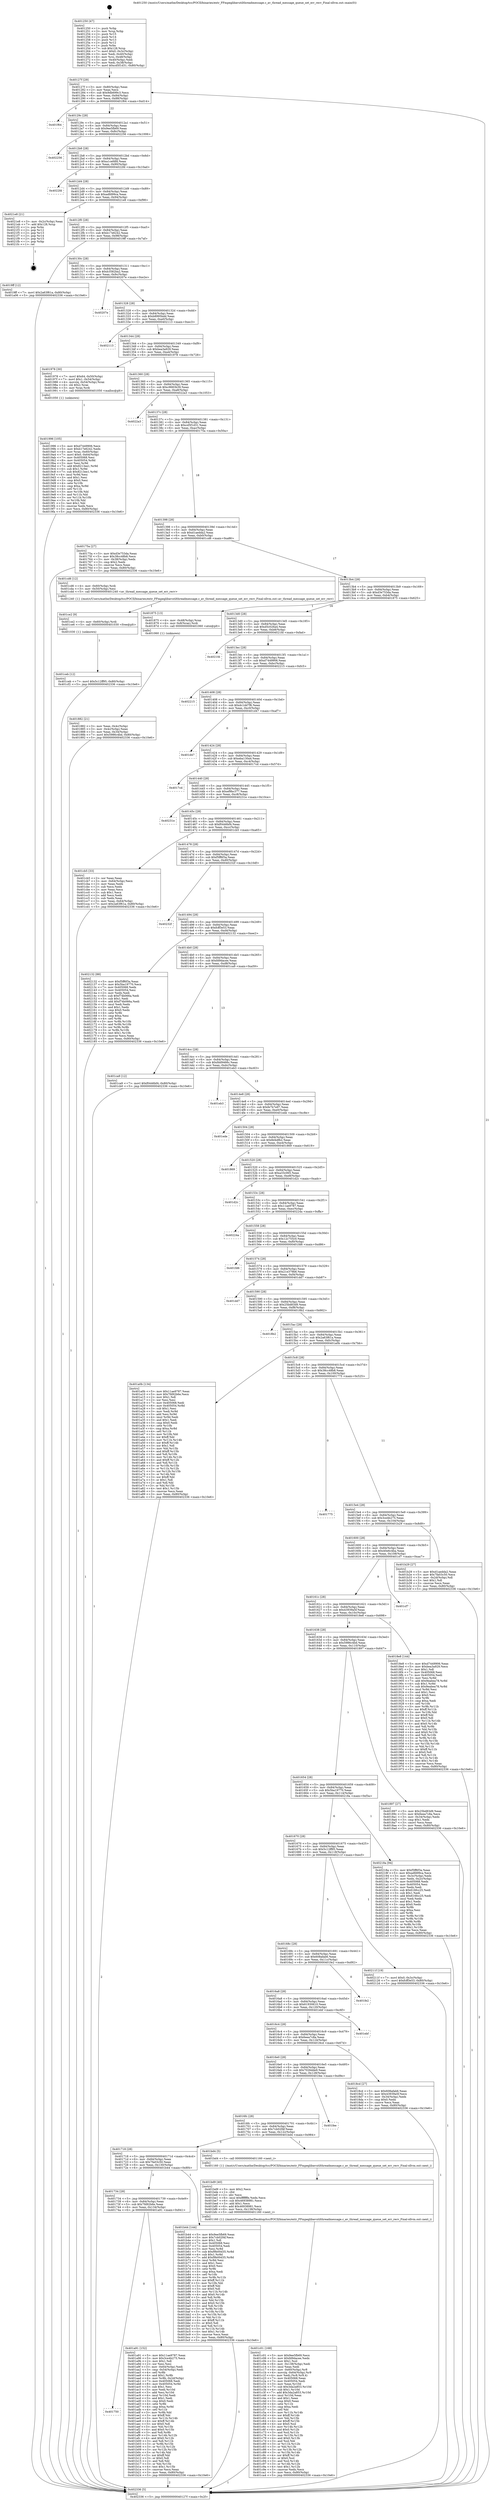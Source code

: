 digraph "0x401250" {
  label = "0x401250 (/mnt/c/Users/mathe/Desktop/tcc/POCII/binaries/extr_FFmpeglibavutilthreadmessage.c_av_thread_message_queue_set_err_recv_Final-ollvm.out::main(0))"
  labelloc = "t"
  node[shape=record]

  Entry [label="",width=0.3,height=0.3,shape=circle,fillcolor=black,style=filled]
  "0x40127f" [label="{
     0x40127f [29]\l
     | [instrs]\l
     &nbsp;&nbsp;0x40127f \<+3\>: mov -0x80(%rbp),%eax\l
     &nbsp;&nbsp;0x401282 \<+2\>: mov %eax,%ecx\l
     &nbsp;&nbsp;0x401284 \<+6\>: sub $0x9db699c3,%ecx\l
     &nbsp;&nbsp;0x40128a \<+6\>: mov %eax,-0x84(%rbp)\l
     &nbsp;&nbsp;0x401290 \<+6\>: mov %ecx,-0x88(%rbp)\l
     &nbsp;&nbsp;0x401296 \<+6\>: je 0000000000401f64 \<main+0xd14\>\l
  }"]
  "0x401f64" [label="{
     0x401f64\l
  }", style=dashed]
  "0x40129c" [label="{
     0x40129c [28]\l
     | [instrs]\l
     &nbsp;&nbsp;0x40129c \<+5\>: jmp 00000000004012a1 \<main+0x51\>\l
     &nbsp;&nbsp;0x4012a1 \<+6\>: mov -0x84(%rbp),%eax\l
     &nbsp;&nbsp;0x4012a7 \<+5\>: sub $0x9ee5fb69,%eax\l
     &nbsp;&nbsp;0x4012ac \<+6\>: mov %eax,-0x8c(%rbp)\l
     &nbsp;&nbsp;0x4012b2 \<+6\>: je 0000000000402256 \<main+0x1006\>\l
  }"]
  Exit [label="",width=0.3,height=0.3,shape=circle,fillcolor=black,style=filled,peripheries=2]
  "0x402256" [label="{
     0x402256\l
  }", style=dashed]
  "0x4012b8" [label="{
     0x4012b8 [28]\l
     | [instrs]\l
     &nbsp;&nbsp;0x4012b8 \<+5\>: jmp 00000000004012bd \<main+0x6d\>\l
     &nbsp;&nbsp;0x4012bd \<+6\>: mov -0x84(%rbp),%eax\l
     &nbsp;&nbsp;0x4012c3 \<+5\>: sub $0xa1cefdfd,%eax\l
     &nbsp;&nbsp;0x4012c8 \<+6\>: mov %eax,-0x90(%rbp)\l
     &nbsp;&nbsp;0x4012ce \<+6\>: je 00000000004022fd \<main+0x10ad\>\l
  }"]
  "0x401ceb" [label="{
     0x401ceb [12]\l
     | [instrs]\l
     &nbsp;&nbsp;0x401ceb \<+7\>: movl $0x5c12ff95,-0x80(%rbp)\l
     &nbsp;&nbsp;0x401cf2 \<+5\>: jmp 0000000000402336 \<main+0x10e6\>\l
  }"]
  "0x4022fd" [label="{
     0x4022fd\l
  }", style=dashed]
  "0x4012d4" [label="{
     0x4012d4 [28]\l
     | [instrs]\l
     &nbsp;&nbsp;0x4012d4 \<+5\>: jmp 00000000004012d9 \<main+0x89\>\l
     &nbsp;&nbsp;0x4012d9 \<+6\>: mov -0x84(%rbp),%eax\l
     &nbsp;&nbsp;0x4012df \<+5\>: sub $0xadfd99ca,%eax\l
     &nbsp;&nbsp;0x4012e4 \<+6\>: mov %eax,-0x94(%rbp)\l
     &nbsp;&nbsp;0x4012ea \<+6\>: je 00000000004021e8 \<main+0xf98\>\l
  }"]
  "0x401ce2" [label="{
     0x401ce2 [9]\l
     | [instrs]\l
     &nbsp;&nbsp;0x401ce2 \<+4\>: mov -0x60(%rbp),%rdi\l
     &nbsp;&nbsp;0x401ce6 \<+5\>: call 0000000000401030 \<free@plt\>\l
     | [calls]\l
     &nbsp;&nbsp;0x401030 \{1\} (unknown)\l
  }"]
  "0x4021e8" [label="{
     0x4021e8 [21]\l
     | [instrs]\l
     &nbsp;&nbsp;0x4021e8 \<+3\>: mov -0x2c(%rbp),%eax\l
     &nbsp;&nbsp;0x4021eb \<+7\>: add $0x128,%rsp\l
     &nbsp;&nbsp;0x4021f2 \<+1\>: pop %rbx\l
     &nbsp;&nbsp;0x4021f3 \<+2\>: pop %r12\l
     &nbsp;&nbsp;0x4021f5 \<+2\>: pop %r13\l
     &nbsp;&nbsp;0x4021f7 \<+2\>: pop %r14\l
     &nbsp;&nbsp;0x4021f9 \<+2\>: pop %r15\l
     &nbsp;&nbsp;0x4021fb \<+1\>: pop %rbp\l
     &nbsp;&nbsp;0x4021fc \<+1\>: ret\l
  }"]
  "0x4012f0" [label="{
     0x4012f0 [28]\l
     | [instrs]\l
     &nbsp;&nbsp;0x4012f0 \<+5\>: jmp 00000000004012f5 \<main+0xa5\>\l
     &nbsp;&nbsp;0x4012f5 \<+6\>: mov -0x84(%rbp),%eax\l
     &nbsp;&nbsp;0x4012fb \<+5\>: sub $0xb17e6242,%eax\l
     &nbsp;&nbsp;0x401300 \<+6\>: mov %eax,-0x98(%rbp)\l
     &nbsp;&nbsp;0x401306 \<+6\>: je 00000000004019ff \<main+0x7af\>\l
  }"]
  "0x401c01" [label="{
     0x401c01 [168]\l
     | [instrs]\l
     &nbsp;&nbsp;0x401c01 \<+5\>: mov $0x9ee5fb69,%ecx\l
     &nbsp;&nbsp;0x401c06 \<+5\>: mov $0xfd9dacee,%edx\l
     &nbsp;&nbsp;0x401c0b \<+3\>: mov $0x1,%sil\l
     &nbsp;&nbsp;0x401c0e \<+6\>: mov -0x138(%rbp),%edi\l
     &nbsp;&nbsp;0x401c14 \<+3\>: imul %eax,%edi\l
     &nbsp;&nbsp;0x401c17 \<+4\>: mov -0x60(%rbp),%r8\l
     &nbsp;&nbsp;0x401c1b \<+4\>: movslq -0x64(%rbp),%r9\l
     &nbsp;&nbsp;0x401c1f \<+4\>: mov %edi,(%r8,%r9,4)\l
     &nbsp;&nbsp;0x401c23 \<+7\>: mov 0x405068,%eax\l
     &nbsp;&nbsp;0x401c2a \<+7\>: mov 0x405054,%edi\l
     &nbsp;&nbsp;0x401c31 \<+3\>: mov %eax,%r10d\l
     &nbsp;&nbsp;0x401c34 \<+7\>: sub $0x3da2a853,%r10d\l
     &nbsp;&nbsp;0x401c3b \<+4\>: sub $0x1,%r10d\l
     &nbsp;&nbsp;0x401c3f \<+7\>: add $0x3da2a853,%r10d\l
     &nbsp;&nbsp;0x401c46 \<+4\>: imul %r10d,%eax\l
     &nbsp;&nbsp;0x401c4a \<+3\>: and $0x1,%eax\l
     &nbsp;&nbsp;0x401c4d \<+3\>: cmp $0x0,%eax\l
     &nbsp;&nbsp;0x401c50 \<+4\>: sete %r11b\l
     &nbsp;&nbsp;0x401c54 \<+3\>: cmp $0xa,%edi\l
     &nbsp;&nbsp;0x401c57 \<+3\>: setl %bl\l
     &nbsp;&nbsp;0x401c5a \<+3\>: mov %r11b,%r14b\l
     &nbsp;&nbsp;0x401c5d \<+4\>: xor $0xff,%r14b\l
     &nbsp;&nbsp;0x401c61 \<+3\>: mov %bl,%r15b\l
     &nbsp;&nbsp;0x401c64 \<+4\>: xor $0xff,%r15b\l
     &nbsp;&nbsp;0x401c68 \<+4\>: xor $0x0,%sil\l
     &nbsp;&nbsp;0x401c6c \<+3\>: mov %r14b,%r12b\l
     &nbsp;&nbsp;0x401c6f \<+4\>: and $0x0,%r12b\l
     &nbsp;&nbsp;0x401c73 \<+3\>: and %sil,%r11b\l
     &nbsp;&nbsp;0x401c76 \<+3\>: mov %r15b,%r13b\l
     &nbsp;&nbsp;0x401c79 \<+4\>: and $0x0,%r13b\l
     &nbsp;&nbsp;0x401c7d \<+3\>: and %sil,%bl\l
     &nbsp;&nbsp;0x401c80 \<+3\>: or %r11b,%r12b\l
     &nbsp;&nbsp;0x401c83 \<+3\>: or %bl,%r13b\l
     &nbsp;&nbsp;0x401c86 \<+3\>: xor %r13b,%r12b\l
     &nbsp;&nbsp;0x401c89 \<+3\>: or %r15b,%r14b\l
     &nbsp;&nbsp;0x401c8c \<+4\>: xor $0xff,%r14b\l
     &nbsp;&nbsp;0x401c90 \<+4\>: or $0x0,%sil\l
     &nbsp;&nbsp;0x401c94 \<+3\>: and %sil,%r14b\l
     &nbsp;&nbsp;0x401c97 \<+3\>: or %r14b,%r12b\l
     &nbsp;&nbsp;0x401c9a \<+4\>: test $0x1,%r12b\l
     &nbsp;&nbsp;0x401c9e \<+3\>: cmovne %edx,%ecx\l
     &nbsp;&nbsp;0x401ca1 \<+3\>: mov %ecx,-0x80(%rbp)\l
     &nbsp;&nbsp;0x401ca4 \<+5\>: jmp 0000000000402336 \<main+0x10e6\>\l
  }"]
  "0x4019ff" [label="{
     0x4019ff [12]\l
     | [instrs]\l
     &nbsp;&nbsp;0x4019ff \<+7\>: movl $0x2a63f61a,-0x80(%rbp)\l
     &nbsp;&nbsp;0x401a06 \<+5\>: jmp 0000000000402336 \<main+0x10e6\>\l
  }"]
  "0x40130c" [label="{
     0x40130c [28]\l
     | [instrs]\l
     &nbsp;&nbsp;0x40130c \<+5\>: jmp 0000000000401311 \<main+0xc1\>\l
     &nbsp;&nbsp;0x401311 \<+6\>: mov -0x84(%rbp),%eax\l
     &nbsp;&nbsp;0x401317 \<+5\>: sub $0xb3582ba2,%eax\l
     &nbsp;&nbsp;0x40131c \<+6\>: mov %eax,-0x9c(%rbp)\l
     &nbsp;&nbsp;0x401322 \<+6\>: je 000000000040207e \<main+0xe2e\>\l
  }"]
  "0x401bd9" [label="{
     0x401bd9 [40]\l
     | [instrs]\l
     &nbsp;&nbsp;0x401bd9 \<+5\>: mov $0x2,%ecx\l
     &nbsp;&nbsp;0x401bde \<+1\>: cltd\l
     &nbsp;&nbsp;0x401bdf \<+2\>: idiv %ecx\l
     &nbsp;&nbsp;0x401be1 \<+6\>: imul $0xfffffffe,%edx,%ecx\l
     &nbsp;&nbsp;0x401be7 \<+6\>: sub $0x46938981,%ecx\l
     &nbsp;&nbsp;0x401bed \<+3\>: add $0x1,%ecx\l
     &nbsp;&nbsp;0x401bf0 \<+6\>: add $0x46938981,%ecx\l
     &nbsp;&nbsp;0x401bf6 \<+6\>: mov %ecx,-0x138(%rbp)\l
     &nbsp;&nbsp;0x401bfc \<+5\>: call 0000000000401160 \<next_i\>\l
     | [calls]\l
     &nbsp;&nbsp;0x401160 \{1\} (/mnt/c/Users/mathe/Desktop/tcc/POCII/binaries/extr_FFmpeglibavutilthreadmessage.c_av_thread_message_queue_set_err_recv_Final-ollvm.out::next_i)\l
  }"]
  "0x40207e" [label="{
     0x40207e\l
  }", style=dashed]
  "0x401328" [label="{
     0x401328 [28]\l
     | [instrs]\l
     &nbsp;&nbsp;0x401328 \<+5\>: jmp 000000000040132d \<main+0xdd\>\l
     &nbsp;&nbsp;0x40132d \<+6\>: mov -0x84(%rbp),%eax\l
     &nbsp;&nbsp;0x401333 \<+5\>: sub $0xb8995bdd,%eax\l
     &nbsp;&nbsp;0x401338 \<+6\>: mov %eax,-0xa0(%rbp)\l
     &nbsp;&nbsp;0x40133e \<+6\>: je 0000000000402113 \<main+0xec3\>\l
  }"]
  "0x401750" [label="{
     0x401750\l
  }", style=dashed]
  "0x402113" [label="{
     0x402113\l
  }", style=dashed]
  "0x401344" [label="{
     0x401344 [28]\l
     | [instrs]\l
     &nbsp;&nbsp;0x401344 \<+5\>: jmp 0000000000401349 \<main+0xf9\>\l
     &nbsp;&nbsp;0x401349 \<+6\>: mov -0x84(%rbp),%eax\l
     &nbsp;&nbsp;0x40134f \<+5\>: sub $0xbea3a929,%eax\l
     &nbsp;&nbsp;0x401354 \<+6\>: mov %eax,-0xa4(%rbp)\l
     &nbsp;&nbsp;0x40135a \<+6\>: je 0000000000401978 \<main+0x728\>\l
  }"]
  "0x401a91" [label="{
     0x401a91 [152]\l
     | [instrs]\l
     &nbsp;&nbsp;0x401a91 \<+5\>: mov $0x11ae9787,%eax\l
     &nbsp;&nbsp;0x401a96 \<+5\>: mov $0x3ce4b275,%ecx\l
     &nbsp;&nbsp;0x401a9b \<+2\>: mov $0x1,%dl\l
     &nbsp;&nbsp;0x401a9d \<+2\>: xor %esi,%esi\l
     &nbsp;&nbsp;0x401a9f \<+3\>: mov -0x64(%rbp),%edi\l
     &nbsp;&nbsp;0x401aa2 \<+3\>: cmp -0x54(%rbp),%edi\l
     &nbsp;&nbsp;0x401aa5 \<+4\>: setl %r8b\l
     &nbsp;&nbsp;0x401aa9 \<+4\>: and $0x1,%r8b\l
     &nbsp;&nbsp;0x401aad \<+4\>: mov %r8b,-0x2d(%rbp)\l
     &nbsp;&nbsp;0x401ab1 \<+7\>: mov 0x405068,%edi\l
     &nbsp;&nbsp;0x401ab8 \<+8\>: mov 0x405054,%r9d\l
     &nbsp;&nbsp;0x401ac0 \<+3\>: sub $0x1,%esi\l
     &nbsp;&nbsp;0x401ac3 \<+3\>: mov %edi,%r10d\l
     &nbsp;&nbsp;0x401ac6 \<+3\>: add %esi,%r10d\l
     &nbsp;&nbsp;0x401ac9 \<+4\>: imul %r10d,%edi\l
     &nbsp;&nbsp;0x401acd \<+3\>: and $0x1,%edi\l
     &nbsp;&nbsp;0x401ad0 \<+3\>: cmp $0x0,%edi\l
     &nbsp;&nbsp;0x401ad3 \<+4\>: sete %r8b\l
     &nbsp;&nbsp;0x401ad7 \<+4\>: cmp $0xa,%r9d\l
     &nbsp;&nbsp;0x401adb \<+4\>: setl %r11b\l
     &nbsp;&nbsp;0x401adf \<+3\>: mov %r8b,%bl\l
     &nbsp;&nbsp;0x401ae2 \<+3\>: xor $0xff,%bl\l
     &nbsp;&nbsp;0x401ae5 \<+3\>: mov %r11b,%r14b\l
     &nbsp;&nbsp;0x401ae8 \<+4\>: xor $0xff,%r14b\l
     &nbsp;&nbsp;0x401aec \<+3\>: xor $0x0,%dl\l
     &nbsp;&nbsp;0x401aef \<+3\>: mov %bl,%r15b\l
     &nbsp;&nbsp;0x401af2 \<+4\>: and $0x0,%r15b\l
     &nbsp;&nbsp;0x401af6 \<+3\>: and %dl,%r8b\l
     &nbsp;&nbsp;0x401af9 \<+3\>: mov %r14b,%r12b\l
     &nbsp;&nbsp;0x401afc \<+4\>: and $0x0,%r12b\l
     &nbsp;&nbsp;0x401b00 \<+3\>: and %dl,%r11b\l
     &nbsp;&nbsp;0x401b03 \<+3\>: or %r8b,%r15b\l
     &nbsp;&nbsp;0x401b06 \<+3\>: or %r11b,%r12b\l
     &nbsp;&nbsp;0x401b09 \<+3\>: xor %r12b,%r15b\l
     &nbsp;&nbsp;0x401b0c \<+3\>: or %r14b,%bl\l
     &nbsp;&nbsp;0x401b0f \<+3\>: xor $0xff,%bl\l
     &nbsp;&nbsp;0x401b12 \<+3\>: or $0x0,%dl\l
     &nbsp;&nbsp;0x401b15 \<+2\>: and %dl,%bl\l
     &nbsp;&nbsp;0x401b17 \<+3\>: or %bl,%r15b\l
     &nbsp;&nbsp;0x401b1a \<+4\>: test $0x1,%r15b\l
     &nbsp;&nbsp;0x401b1e \<+3\>: cmovne %ecx,%eax\l
     &nbsp;&nbsp;0x401b21 \<+3\>: mov %eax,-0x80(%rbp)\l
     &nbsp;&nbsp;0x401b24 \<+5\>: jmp 0000000000402336 \<main+0x10e6\>\l
  }"]
  "0x401978" [label="{
     0x401978 [30]\l
     | [instrs]\l
     &nbsp;&nbsp;0x401978 \<+7\>: movl $0x64,-0x50(%rbp)\l
     &nbsp;&nbsp;0x40197f \<+7\>: movl $0x1,-0x54(%rbp)\l
     &nbsp;&nbsp;0x401986 \<+4\>: movslq -0x54(%rbp),%rax\l
     &nbsp;&nbsp;0x40198a \<+4\>: shl $0x2,%rax\l
     &nbsp;&nbsp;0x40198e \<+3\>: mov %rax,%rdi\l
     &nbsp;&nbsp;0x401991 \<+5\>: call 0000000000401050 \<malloc@plt\>\l
     | [calls]\l
     &nbsp;&nbsp;0x401050 \{1\} (unknown)\l
  }"]
  "0x401360" [label="{
     0x401360 [28]\l
     | [instrs]\l
     &nbsp;&nbsp;0x401360 \<+5\>: jmp 0000000000401365 \<main+0x115\>\l
     &nbsp;&nbsp;0x401365 \<+6\>: mov -0x84(%rbp),%eax\l
     &nbsp;&nbsp;0x40136b \<+5\>: sub $0xc9683b39,%eax\l
     &nbsp;&nbsp;0x401370 \<+6\>: mov %eax,-0xa8(%rbp)\l
     &nbsp;&nbsp;0x401376 \<+6\>: je 00000000004022a3 \<main+0x1053\>\l
  }"]
  "0x401734" [label="{
     0x401734 [28]\l
     | [instrs]\l
     &nbsp;&nbsp;0x401734 \<+5\>: jmp 0000000000401739 \<main+0x4e9\>\l
     &nbsp;&nbsp;0x401739 \<+6\>: mov -0x84(%rbp),%eax\l
     &nbsp;&nbsp;0x40173f \<+5\>: sub $0x7fd92b6e,%eax\l
     &nbsp;&nbsp;0x401744 \<+6\>: mov %eax,-0x134(%rbp)\l
     &nbsp;&nbsp;0x40174a \<+6\>: je 0000000000401a91 \<main+0x841\>\l
  }"]
  "0x4022a3" [label="{
     0x4022a3\l
  }", style=dashed]
  "0x40137c" [label="{
     0x40137c [28]\l
     | [instrs]\l
     &nbsp;&nbsp;0x40137c \<+5\>: jmp 0000000000401381 \<main+0x131\>\l
     &nbsp;&nbsp;0x401381 \<+6\>: mov -0x84(%rbp),%eax\l
     &nbsp;&nbsp;0x401387 \<+5\>: sub $0xcd5f1d31,%eax\l
     &nbsp;&nbsp;0x40138c \<+6\>: mov %eax,-0xac(%rbp)\l
     &nbsp;&nbsp;0x401392 \<+6\>: je 000000000040175a \<main+0x50a\>\l
  }"]
  "0x401b44" [label="{
     0x401b44 [144]\l
     | [instrs]\l
     &nbsp;&nbsp;0x401b44 \<+5\>: mov $0x9ee5fb69,%eax\l
     &nbsp;&nbsp;0x401b49 \<+5\>: mov $0x7cb02f4f,%ecx\l
     &nbsp;&nbsp;0x401b4e \<+2\>: mov $0x1,%dl\l
     &nbsp;&nbsp;0x401b50 \<+7\>: mov 0x405068,%esi\l
     &nbsp;&nbsp;0x401b57 \<+7\>: mov 0x405054,%edi\l
     &nbsp;&nbsp;0x401b5e \<+3\>: mov %esi,%r8d\l
     &nbsp;&nbsp;0x401b61 \<+7\>: sub $0xf9b00d35,%r8d\l
     &nbsp;&nbsp;0x401b68 \<+4\>: sub $0x1,%r8d\l
     &nbsp;&nbsp;0x401b6c \<+7\>: add $0xf9b00d35,%r8d\l
     &nbsp;&nbsp;0x401b73 \<+4\>: imul %r8d,%esi\l
     &nbsp;&nbsp;0x401b77 \<+3\>: and $0x1,%esi\l
     &nbsp;&nbsp;0x401b7a \<+3\>: cmp $0x0,%esi\l
     &nbsp;&nbsp;0x401b7d \<+4\>: sete %r9b\l
     &nbsp;&nbsp;0x401b81 \<+3\>: cmp $0xa,%edi\l
     &nbsp;&nbsp;0x401b84 \<+4\>: setl %r10b\l
     &nbsp;&nbsp;0x401b88 \<+3\>: mov %r9b,%r11b\l
     &nbsp;&nbsp;0x401b8b \<+4\>: xor $0xff,%r11b\l
     &nbsp;&nbsp;0x401b8f \<+3\>: mov %r10b,%bl\l
     &nbsp;&nbsp;0x401b92 \<+3\>: xor $0xff,%bl\l
     &nbsp;&nbsp;0x401b95 \<+3\>: xor $0x0,%dl\l
     &nbsp;&nbsp;0x401b98 \<+3\>: mov %r11b,%r14b\l
     &nbsp;&nbsp;0x401b9b \<+4\>: and $0x0,%r14b\l
     &nbsp;&nbsp;0x401b9f \<+3\>: and %dl,%r9b\l
     &nbsp;&nbsp;0x401ba2 \<+3\>: mov %bl,%r15b\l
     &nbsp;&nbsp;0x401ba5 \<+4\>: and $0x0,%r15b\l
     &nbsp;&nbsp;0x401ba9 \<+3\>: and %dl,%r10b\l
     &nbsp;&nbsp;0x401bac \<+3\>: or %r9b,%r14b\l
     &nbsp;&nbsp;0x401baf \<+3\>: or %r10b,%r15b\l
     &nbsp;&nbsp;0x401bb2 \<+3\>: xor %r15b,%r14b\l
     &nbsp;&nbsp;0x401bb5 \<+3\>: or %bl,%r11b\l
     &nbsp;&nbsp;0x401bb8 \<+4\>: xor $0xff,%r11b\l
     &nbsp;&nbsp;0x401bbc \<+3\>: or $0x0,%dl\l
     &nbsp;&nbsp;0x401bbf \<+3\>: and %dl,%r11b\l
     &nbsp;&nbsp;0x401bc2 \<+3\>: or %r11b,%r14b\l
     &nbsp;&nbsp;0x401bc5 \<+4\>: test $0x1,%r14b\l
     &nbsp;&nbsp;0x401bc9 \<+3\>: cmovne %ecx,%eax\l
     &nbsp;&nbsp;0x401bcc \<+3\>: mov %eax,-0x80(%rbp)\l
     &nbsp;&nbsp;0x401bcf \<+5\>: jmp 0000000000402336 \<main+0x10e6\>\l
  }"]
  "0x40175a" [label="{
     0x40175a [27]\l
     | [instrs]\l
     &nbsp;&nbsp;0x40175a \<+5\>: mov $0xd3e753da,%eax\l
     &nbsp;&nbsp;0x40175f \<+5\>: mov $0x38cc48b8,%ecx\l
     &nbsp;&nbsp;0x401764 \<+3\>: mov -0x38(%rbp),%edx\l
     &nbsp;&nbsp;0x401767 \<+3\>: cmp $0x2,%edx\l
     &nbsp;&nbsp;0x40176a \<+3\>: cmovne %ecx,%eax\l
     &nbsp;&nbsp;0x40176d \<+3\>: mov %eax,-0x80(%rbp)\l
     &nbsp;&nbsp;0x401770 \<+5\>: jmp 0000000000402336 \<main+0x10e6\>\l
  }"]
  "0x401398" [label="{
     0x401398 [28]\l
     | [instrs]\l
     &nbsp;&nbsp;0x401398 \<+5\>: jmp 000000000040139d \<main+0x14d\>\l
     &nbsp;&nbsp;0x40139d \<+6\>: mov -0x84(%rbp),%eax\l
     &nbsp;&nbsp;0x4013a3 \<+5\>: sub $0xd1aedda2,%eax\l
     &nbsp;&nbsp;0x4013a8 \<+6\>: mov %eax,-0xb0(%rbp)\l
     &nbsp;&nbsp;0x4013ae \<+6\>: je 0000000000401cd6 \<main+0xa86\>\l
  }"]
  "0x402336" [label="{
     0x402336 [5]\l
     | [instrs]\l
     &nbsp;&nbsp;0x402336 \<+5\>: jmp 000000000040127f \<main+0x2f\>\l
  }"]
  "0x401250" [label="{
     0x401250 [47]\l
     | [instrs]\l
     &nbsp;&nbsp;0x401250 \<+1\>: push %rbp\l
     &nbsp;&nbsp;0x401251 \<+3\>: mov %rsp,%rbp\l
     &nbsp;&nbsp;0x401254 \<+2\>: push %r15\l
     &nbsp;&nbsp;0x401256 \<+2\>: push %r14\l
     &nbsp;&nbsp;0x401258 \<+2\>: push %r13\l
     &nbsp;&nbsp;0x40125a \<+2\>: push %r12\l
     &nbsp;&nbsp;0x40125c \<+1\>: push %rbx\l
     &nbsp;&nbsp;0x40125d \<+7\>: sub $0x128,%rsp\l
     &nbsp;&nbsp;0x401264 \<+7\>: movl $0x0,-0x3c(%rbp)\l
     &nbsp;&nbsp;0x40126b \<+3\>: mov %edi,-0x40(%rbp)\l
     &nbsp;&nbsp;0x40126e \<+4\>: mov %rsi,-0x48(%rbp)\l
     &nbsp;&nbsp;0x401272 \<+3\>: mov -0x40(%rbp),%edi\l
     &nbsp;&nbsp;0x401275 \<+3\>: mov %edi,-0x38(%rbp)\l
     &nbsp;&nbsp;0x401278 \<+7\>: movl $0xcd5f1d31,-0x80(%rbp)\l
  }"]
  "0x401718" [label="{
     0x401718 [28]\l
     | [instrs]\l
     &nbsp;&nbsp;0x401718 \<+5\>: jmp 000000000040171d \<main+0x4cd\>\l
     &nbsp;&nbsp;0x40171d \<+6\>: mov -0x84(%rbp),%eax\l
     &nbsp;&nbsp;0x401723 \<+5\>: sub $0x7fa03c50,%eax\l
     &nbsp;&nbsp;0x401728 \<+6\>: mov %eax,-0x130(%rbp)\l
     &nbsp;&nbsp;0x40172e \<+6\>: je 0000000000401b44 \<main+0x8f4\>\l
  }"]
  "0x401cd6" [label="{
     0x401cd6 [12]\l
     | [instrs]\l
     &nbsp;&nbsp;0x401cd6 \<+4\>: mov -0x60(%rbp),%rdi\l
     &nbsp;&nbsp;0x401cda \<+3\>: mov -0x50(%rbp),%esi\l
     &nbsp;&nbsp;0x401cdd \<+5\>: call 0000000000401240 \<av_thread_message_queue_set_err_recv\>\l
     | [calls]\l
     &nbsp;&nbsp;0x401240 \{1\} (/mnt/c/Users/mathe/Desktop/tcc/POCII/binaries/extr_FFmpeglibavutilthreadmessage.c_av_thread_message_queue_set_err_recv_Final-ollvm.out::av_thread_message_queue_set_err_recv)\l
  }"]
  "0x4013b4" [label="{
     0x4013b4 [28]\l
     | [instrs]\l
     &nbsp;&nbsp;0x4013b4 \<+5\>: jmp 00000000004013b9 \<main+0x169\>\l
     &nbsp;&nbsp;0x4013b9 \<+6\>: mov -0x84(%rbp),%eax\l
     &nbsp;&nbsp;0x4013bf \<+5\>: sub $0xd3e753da,%eax\l
     &nbsp;&nbsp;0x4013c4 \<+6\>: mov %eax,-0xb4(%rbp)\l
     &nbsp;&nbsp;0x4013ca \<+6\>: je 0000000000401875 \<main+0x625\>\l
  }"]
  "0x401bd4" [label="{
     0x401bd4 [5]\l
     | [instrs]\l
     &nbsp;&nbsp;0x401bd4 \<+5\>: call 0000000000401160 \<next_i\>\l
     | [calls]\l
     &nbsp;&nbsp;0x401160 \{1\} (/mnt/c/Users/mathe/Desktop/tcc/POCII/binaries/extr_FFmpeglibavutilthreadmessage.c_av_thread_message_queue_set_err_recv_Final-ollvm.out::next_i)\l
  }"]
  "0x401875" [label="{
     0x401875 [13]\l
     | [instrs]\l
     &nbsp;&nbsp;0x401875 \<+4\>: mov -0x48(%rbp),%rax\l
     &nbsp;&nbsp;0x401879 \<+4\>: mov 0x8(%rax),%rdi\l
     &nbsp;&nbsp;0x40187d \<+5\>: call 0000000000401060 \<atoi@plt\>\l
     | [calls]\l
     &nbsp;&nbsp;0x401060 \{1\} (unknown)\l
  }"]
  "0x4013d0" [label="{
     0x4013d0 [28]\l
     | [instrs]\l
     &nbsp;&nbsp;0x4013d0 \<+5\>: jmp 00000000004013d5 \<main+0x185\>\l
     &nbsp;&nbsp;0x4013d5 \<+6\>: mov -0x84(%rbp),%eax\l
     &nbsp;&nbsp;0x4013db \<+5\>: sub $0xd5c026a4,%eax\l
     &nbsp;&nbsp;0x4013e0 \<+6\>: mov %eax,-0xb8(%rbp)\l
     &nbsp;&nbsp;0x4013e6 \<+6\>: je 00000000004021fd \<main+0xfad\>\l
  }"]
  "0x401882" [label="{
     0x401882 [21]\l
     | [instrs]\l
     &nbsp;&nbsp;0x401882 \<+3\>: mov %eax,-0x4c(%rbp)\l
     &nbsp;&nbsp;0x401885 \<+3\>: mov -0x4c(%rbp),%eax\l
     &nbsp;&nbsp;0x401888 \<+3\>: mov %eax,-0x34(%rbp)\l
     &nbsp;&nbsp;0x40188b \<+7\>: movl $0x5986c4bd,-0x80(%rbp)\l
     &nbsp;&nbsp;0x401892 \<+5\>: jmp 0000000000402336 \<main+0x10e6\>\l
  }"]
  "0x4016fc" [label="{
     0x4016fc [28]\l
     | [instrs]\l
     &nbsp;&nbsp;0x4016fc \<+5\>: jmp 0000000000401701 \<main+0x4b1\>\l
     &nbsp;&nbsp;0x401701 \<+6\>: mov -0x84(%rbp),%eax\l
     &nbsp;&nbsp;0x401707 \<+5\>: sub $0x7cb02f4f,%eax\l
     &nbsp;&nbsp;0x40170c \<+6\>: mov %eax,-0x12c(%rbp)\l
     &nbsp;&nbsp;0x401712 \<+6\>: je 0000000000401bd4 \<main+0x984\>\l
  }"]
  "0x4021fd" [label="{
     0x4021fd\l
  }", style=dashed]
  "0x4013ec" [label="{
     0x4013ec [28]\l
     | [instrs]\l
     &nbsp;&nbsp;0x4013ec \<+5\>: jmp 00000000004013f1 \<main+0x1a1\>\l
     &nbsp;&nbsp;0x4013f1 \<+6\>: mov -0x84(%rbp),%eax\l
     &nbsp;&nbsp;0x4013f7 \<+5\>: sub $0xd7449906,%eax\l
     &nbsp;&nbsp;0x4013fc \<+6\>: mov %eax,-0xbc(%rbp)\l
     &nbsp;&nbsp;0x401402 \<+6\>: je 0000000000402215 \<main+0xfc5\>\l
  }"]
  "0x401fee" [label="{
     0x401fee\l
  }", style=dashed]
  "0x402215" [label="{
     0x402215\l
  }", style=dashed]
  "0x401408" [label="{
     0x401408 [28]\l
     | [instrs]\l
     &nbsp;&nbsp;0x401408 \<+5\>: jmp 000000000040140d \<main+0x1bd\>\l
     &nbsp;&nbsp;0x40140d \<+6\>: mov -0x84(%rbp),%eax\l
     &nbsp;&nbsp;0x401413 \<+5\>: sub $0xdc1dd7f6,%eax\l
     &nbsp;&nbsp;0x401418 \<+6\>: mov %eax,-0xc0(%rbp)\l
     &nbsp;&nbsp;0x40141e \<+6\>: je 0000000000401d47 \<main+0xaf7\>\l
  }"]
  "0x401996" [label="{
     0x401996 [105]\l
     | [instrs]\l
     &nbsp;&nbsp;0x401996 \<+5\>: mov $0xd7449906,%ecx\l
     &nbsp;&nbsp;0x40199b \<+5\>: mov $0xb17e6242,%edx\l
     &nbsp;&nbsp;0x4019a0 \<+4\>: mov %rax,-0x60(%rbp)\l
     &nbsp;&nbsp;0x4019a4 \<+7\>: movl $0x0,-0x64(%rbp)\l
     &nbsp;&nbsp;0x4019ab \<+7\>: mov 0x405068,%esi\l
     &nbsp;&nbsp;0x4019b2 \<+8\>: mov 0x405054,%r8d\l
     &nbsp;&nbsp;0x4019ba \<+3\>: mov %esi,%r9d\l
     &nbsp;&nbsp;0x4019bd \<+7\>: add $0x8213ee1,%r9d\l
     &nbsp;&nbsp;0x4019c4 \<+4\>: sub $0x1,%r9d\l
     &nbsp;&nbsp;0x4019c8 \<+7\>: sub $0x8213ee1,%r9d\l
     &nbsp;&nbsp;0x4019cf \<+4\>: imul %r9d,%esi\l
     &nbsp;&nbsp;0x4019d3 \<+3\>: and $0x1,%esi\l
     &nbsp;&nbsp;0x4019d6 \<+3\>: cmp $0x0,%esi\l
     &nbsp;&nbsp;0x4019d9 \<+4\>: sete %r10b\l
     &nbsp;&nbsp;0x4019dd \<+4\>: cmp $0xa,%r8d\l
     &nbsp;&nbsp;0x4019e1 \<+4\>: setl %r11b\l
     &nbsp;&nbsp;0x4019e5 \<+3\>: mov %r10b,%bl\l
     &nbsp;&nbsp;0x4019e8 \<+3\>: and %r11b,%bl\l
     &nbsp;&nbsp;0x4019eb \<+3\>: xor %r11b,%r10b\l
     &nbsp;&nbsp;0x4019ee \<+3\>: or %r10b,%bl\l
     &nbsp;&nbsp;0x4019f1 \<+3\>: test $0x1,%bl\l
     &nbsp;&nbsp;0x4019f4 \<+3\>: cmovne %edx,%ecx\l
     &nbsp;&nbsp;0x4019f7 \<+3\>: mov %ecx,-0x80(%rbp)\l
     &nbsp;&nbsp;0x4019fa \<+5\>: jmp 0000000000402336 \<main+0x10e6\>\l
  }"]
  "0x401d47" [label="{
     0x401d47\l
  }", style=dashed]
  "0x401424" [label="{
     0x401424 [28]\l
     | [instrs]\l
     &nbsp;&nbsp;0x401424 \<+5\>: jmp 0000000000401429 \<main+0x1d9\>\l
     &nbsp;&nbsp;0x401429 \<+6\>: mov -0x84(%rbp),%eax\l
     &nbsp;&nbsp;0x40142f \<+5\>: sub $0xeba130a4,%eax\l
     &nbsp;&nbsp;0x401434 \<+6\>: mov %eax,-0xc4(%rbp)\l
     &nbsp;&nbsp;0x40143a \<+6\>: je 00000000004017cd \<main+0x57d\>\l
  }"]
  "0x4016e0" [label="{
     0x4016e0 [28]\l
     | [instrs]\l
     &nbsp;&nbsp;0x4016e0 \<+5\>: jmp 00000000004016e5 \<main+0x495\>\l
     &nbsp;&nbsp;0x4016e5 \<+6\>: mov -0x84(%rbp),%eax\l
     &nbsp;&nbsp;0x4016eb \<+5\>: sub $0x7026dde9,%eax\l
     &nbsp;&nbsp;0x4016f0 \<+6\>: mov %eax,-0x128(%rbp)\l
     &nbsp;&nbsp;0x4016f6 \<+6\>: je 0000000000401fee \<main+0xd9e\>\l
  }"]
  "0x4017cd" [label="{
     0x4017cd\l
  }", style=dashed]
  "0x401440" [label="{
     0x401440 [28]\l
     | [instrs]\l
     &nbsp;&nbsp;0x401440 \<+5\>: jmp 0000000000401445 \<main+0x1f5\>\l
     &nbsp;&nbsp;0x401445 \<+6\>: mov -0x84(%rbp),%eax\l
     &nbsp;&nbsp;0x40144b \<+5\>: sub $0xef9bc377,%eax\l
     &nbsp;&nbsp;0x401450 \<+6\>: mov %eax,-0xc8(%rbp)\l
     &nbsp;&nbsp;0x401456 \<+6\>: je 000000000040231e \<main+0x10ce\>\l
  }"]
  "0x4018cd" [label="{
     0x4018cd [27]\l
     | [instrs]\l
     &nbsp;&nbsp;0x4018cd \<+5\>: mov $0x608afab6,%eax\l
     &nbsp;&nbsp;0x4018d2 \<+5\>: mov $0x43939a5f,%ecx\l
     &nbsp;&nbsp;0x4018d7 \<+3\>: mov -0x34(%rbp),%edx\l
     &nbsp;&nbsp;0x4018da \<+3\>: cmp $0x0,%edx\l
     &nbsp;&nbsp;0x4018dd \<+3\>: cmove %ecx,%eax\l
     &nbsp;&nbsp;0x4018e0 \<+3\>: mov %eax,-0x80(%rbp)\l
     &nbsp;&nbsp;0x4018e3 \<+5\>: jmp 0000000000402336 \<main+0x10e6\>\l
  }"]
  "0x40231e" [label="{
     0x40231e\l
  }", style=dashed]
  "0x40145c" [label="{
     0x40145c [28]\l
     | [instrs]\l
     &nbsp;&nbsp;0x40145c \<+5\>: jmp 0000000000401461 \<main+0x211\>\l
     &nbsp;&nbsp;0x401461 \<+6\>: mov -0x84(%rbp),%eax\l
     &nbsp;&nbsp;0x401467 \<+5\>: sub $0xf0446bf4,%eax\l
     &nbsp;&nbsp;0x40146c \<+6\>: mov %eax,-0xcc(%rbp)\l
     &nbsp;&nbsp;0x401472 \<+6\>: je 0000000000401cb5 \<main+0xa65\>\l
  }"]
  "0x4016c4" [label="{
     0x4016c4 [28]\l
     | [instrs]\l
     &nbsp;&nbsp;0x4016c4 \<+5\>: jmp 00000000004016c9 \<main+0x479\>\l
     &nbsp;&nbsp;0x4016c9 \<+6\>: mov -0x84(%rbp),%eax\l
     &nbsp;&nbsp;0x4016cf \<+5\>: sub $0x6eea7c8a,%eax\l
     &nbsp;&nbsp;0x4016d4 \<+6\>: mov %eax,-0x124(%rbp)\l
     &nbsp;&nbsp;0x4016da \<+6\>: je 00000000004018cd \<main+0x67d\>\l
  }"]
  "0x401cb5" [label="{
     0x401cb5 [33]\l
     | [instrs]\l
     &nbsp;&nbsp;0x401cb5 \<+2\>: xor %eax,%eax\l
     &nbsp;&nbsp;0x401cb7 \<+3\>: mov -0x64(%rbp),%ecx\l
     &nbsp;&nbsp;0x401cba \<+2\>: mov %eax,%edx\l
     &nbsp;&nbsp;0x401cbc \<+2\>: sub %ecx,%edx\l
     &nbsp;&nbsp;0x401cbe \<+2\>: mov %eax,%ecx\l
     &nbsp;&nbsp;0x401cc0 \<+3\>: sub $0x1,%ecx\l
     &nbsp;&nbsp;0x401cc3 \<+2\>: add %ecx,%edx\l
     &nbsp;&nbsp;0x401cc5 \<+2\>: sub %edx,%eax\l
     &nbsp;&nbsp;0x401cc7 \<+3\>: mov %eax,-0x64(%rbp)\l
     &nbsp;&nbsp;0x401cca \<+7\>: movl $0x2a63f61a,-0x80(%rbp)\l
     &nbsp;&nbsp;0x401cd1 \<+5\>: jmp 0000000000402336 \<main+0x10e6\>\l
  }"]
  "0x401478" [label="{
     0x401478 [28]\l
     | [instrs]\l
     &nbsp;&nbsp;0x401478 \<+5\>: jmp 000000000040147d \<main+0x22d\>\l
     &nbsp;&nbsp;0x40147d \<+6\>: mov -0x84(%rbp),%eax\l
     &nbsp;&nbsp;0x401483 \<+5\>: sub $0xf5ff6f3a,%eax\l
     &nbsp;&nbsp;0x401488 \<+6\>: mov %eax,-0xd0(%rbp)\l
     &nbsp;&nbsp;0x40148e \<+6\>: je 000000000040232f \<main+0x10df\>\l
  }"]
  "0x401ebf" [label="{
     0x401ebf\l
  }", style=dashed]
  "0x40232f" [label="{
     0x40232f\l
  }", style=dashed]
  "0x401494" [label="{
     0x401494 [28]\l
     | [instrs]\l
     &nbsp;&nbsp;0x401494 \<+5\>: jmp 0000000000401499 \<main+0x249\>\l
     &nbsp;&nbsp;0x401499 \<+6\>: mov -0x84(%rbp),%eax\l
     &nbsp;&nbsp;0x40149f \<+5\>: sub $0xfcff3e53,%eax\l
     &nbsp;&nbsp;0x4014a4 \<+6\>: mov %eax,-0xd4(%rbp)\l
     &nbsp;&nbsp;0x4014aa \<+6\>: je 0000000000402132 \<main+0xee2\>\l
  }"]
  "0x4016a8" [label="{
     0x4016a8 [28]\l
     | [instrs]\l
     &nbsp;&nbsp;0x4016a8 \<+5\>: jmp 00000000004016ad \<main+0x45d\>\l
     &nbsp;&nbsp;0x4016ad \<+6\>: mov -0x84(%rbp),%eax\l
     &nbsp;&nbsp;0x4016b3 \<+5\>: sub $0x61930610,%eax\l
     &nbsp;&nbsp;0x4016b8 \<+6\>: mov %eax,-0x120(%rbp)\l
     &nbsp;&nbsp;0x4016be \<+6\>: je 0000000000401ebf \<main+0xc6f\>\l
  }"]
  "0x402132" [label="{
     0x402132 [88]\l
     | [instrs]\l
     &nbsp;&nbsp;0x402132 \<+5\>: mov $0xf5ff6f3a,%eax\l
     &nbsp;&nbsp;0x402137 \<+5\>: mov $0x5ba19770,%ecx\l
     &nbsp;&nbsp;0x40213c \<+7\>: mov 0x405068,%edx\l
     &nbsp;&nbsp;0x402143 \<+7\>: mov 0x405054,%esi\l
     &nbsp;&nbsp;0x40214a \<+2\>: mov %edx,%edi\l
     &nbsp;&nbsp;0x40214c \<+6\>: sub $0xf74b066a,%edi\l
     &nbsp;&nbsp;0x402152 \<+3\>: sub $0x1,%edi\l
     &nbsp;&nbsp;0x402155 \<+6\>: add $0xf74b066a,%edi\l
     &nbsp;&nbsp;0x40215b \<+3\>: imul %edi,%edx\l
     &nbsp;&nbsp;0x40215e \<+3\>: and $0x1,%edx\l
     &nbsp;&nbsp;0x402161 \<+3\>: cmp $0x0,%edx\l
     &nbsp;&nbsp;0x402164 \<+4\>: sete %r8b\l
     &nbsp;&nbsp;0x402168 \<+3\>: cmp $0xa,%esi\l
     &nbsp;&nbsp;0x40216b \<+4\>: setl %r9b\l
     &nbsp;&nbsp;0x40216f \<+3\>: mov %r8b,%r10b\l
     &nbsp;&nbsp;0x402172 \<+3\>: and %r9b,%r10b\l
     &nbsp;&nbsp;0x402175 \<+3\>: xor %r9b,%r8b\l
     &nbsp;&nbsp;0x402178 \<+3\>: or %r8b,%r10b\l
     &nbsp;&nbsp;0x40217b \<+4\>: test $0x1,%r10b\l
     &nbsp;&nbsp;0x40217f \<+3\>: cmovne %ecx,%eax\l
     &nbsp;&nbsp;0x402182 \<+3\>: mov %eax,-0x80(%rbp)\l
     &nbsp;&nbsp;0x402185 \<+5\>: jmp 0000000000402336 \<main+0x10e6\>\l
  }"]
  "0x4014b0" [label="{
     0x4014b0 [28]\l
     | [instrs]\l
     &nbsp;&nbsp;0x4014b0 \<+5\>: jmp 00000000004014b5 \<main+0x265\>\l
     &nbsp;&nbsp;0x4014b5 \<+6\>: mov -0x84(%rbp),%eax\l
     &nbsp;&nbsp;0x4014bb \<+5\>: sub $0xfd9dacee,%eax\l
     &nbsp;&nbsp;0x4014c0 \<+6\>: mov %eax,-0xd8(%rbp)\l
     &nbsp;&nbsp;0x4014c6 \<+6\>: je 0000000000401ca9 \<main+0xa59\>\l
  }"]
  "0x401fe2" [label="{
     0x401fe2\l
  }", style=dashed]
  "0x401ca9" [label="{
     0x401ca9 [12]\l
     | [instrs]\l
     &nbsp;&nbsp;0x401ca9 \<+7\>: movl $0xf0446bf4,-0x80(%rbp)\l
     &nbsp;&nbsp;0x401cb0 \<+5\>: jmp 0000000000402336 \<main+0x10e6\>\l
  }"]
  "0x4014cc" [label="{
     0x4014cc [28]\l
     | [instrs]\l
     &nbsp;&nbsp;0x4014cc \<+5\>: jmp 00000000004014d1 \<main+0x281\>\l
     &nbsp;&nbsp;0x4014d1 \<+6\>: mov -0x84(%rbp),%eax\l
     &nbsp;&nbsp;0x4014d7 \<+5\>: sub $0xfdd9466c,%eax\l
     &nbsp;&nbsp;0x4014dc \<+6\>: mov %eax,-0xdc(%rbp)\l
     &nbsp;&nbsp;0x4014e2 \<+6\>: je 0000000000401eb3 \<main+0xc63\>\l
  }"]
  "0x40168c" [label="{
     0x40168c [28]\l
     | [instrs]\l
     &nbsp;&nbsp;0x40168c \<+5\>: jmp 0000000000401691 \<main+0x441\>\l
     &nbsp;&nbsp;0x401691 \<+6\>: mov -0x84(%rbp),%eax\l
     &nbsp;&nbsp;0x401697 \<+5\>: sub $0x608afab6,%eax\l
     &nbsp;&nbsp;0x40169c \<+6\>: mov %eax,-0x11c(%rbp)\l
     &nbsp;&nbsp;0x4016a2 \<+6\>: je 0000000000401fe2 \<main+0xd92\>\l
  }"]
  "0x401eb3" [label="{
     0x401eb3\l
  }", style=dashed]
  "0x4014e8" [label="{
     0x4014e8 [28]\l
     | [instrs]\l
     &nbsp;&nbsp;0x4014e8 \<+5\>: jmp 00000000004014ed \<main+0x29d\>\l
     &nbsp;&nbsp;0x4014ed \<+6\>: mov -0x84(%rbp),%eax\l
     &nbsp;&nbsp;0x4014f3 \<+5\>: sub $0xfe7b7e97,%eax\l
     &nbsp;&nbsp;0x4014f8 \<+6\>: mov %eax,-0xe0(%rbp)\l
     &nbsp;&nbsp;0x4014fe \<+6\>: je 0000000000401ede \<main+0xc8e\>\l
  }"]
  "0x40211f" [label="{
     0x40211f [19]\l
     | [instrs]\l
     &nbsp;&nbsp;0x40211f \<+7\>: movl $0x0,-0x3c(%rbp)\l
     &nbsp;&nbsp;0x402126 \<+7\>: movl $0xfcff3e53,-0x80(%rbp)\l
     &nbsp;&nbsp;0x40212d \<+5\>: jmp 0000000000402336 \<main+0x10e6\>\l
  }"]
  "0x401ede" [label="{
     0x401ede\l
  }", style=dashed]
  "0x401504" [label="{
     0x401504 [28]\l
     | [instrs]\l
     &nbsp;&nbsp;0x401504 \<+5\>: jmp 0000000000401509 \<main+0x2b9\>\l
     &nbsp;&nbsp;0x401509 \<+6\>: mov -0x84(%rbp),%eax\l
     &nbsp;&nbsp;0x40150f \<+5\>: sub $0x8d4dfb2,%eax\l
     &nbsp;&nbsp;0x401514 \<+6\>: mov %eax,-0xe4(%rbp)\l
     &nbsp;&nbsp;0x40151a \<+6\>: je 0000000000401869 \<main+0x619\>\l
  }"]
  "0x401670" [label="{
     0x401670 [28]\l
     | [instrs]\l
     &nbsp;&nbsp;0x401670 \<+5\>: jmp 0000000000401675 \<main+0x425\>\l
     &nbsp;&nbsp;0x401675 \<+6\>: mov -0x84(%rbp),%eax\l
     &nbsp;&nbsp;0x40167b \<+5\>: sub $0x5c12ff95,%eax\l
     &nbsp;&nbsp;0x401680 \<+6\>: mov %eax,-0x118(%rbp)\l
     &nbsp;&nbsp;0x401686 \<+6\>: je 000000000040211f \<main+0xecf\>\l
  }"]
  "0x401869" [label="{
     0x401869\l
  }", style=dashed]
  "0x401520" [label="{
     0x401520 [28]\l
     | [instrs]\l
     &nbsp;&nbsp;0x401520 \<+5\>: jmp 0000000000401525 \<main+0x2d5\>\l
     &nbsp;&nbsp;0x401525 \<+6\>: mov -0x84(%rbp),%eax\l
     &nbsp;&nbsp;0x40152b \<+5\>: sub $0xa33c065,%eax\l
     &nbsp;&nbsp;0x401530 \<+6\>: mov %eax,-0xe8(%rbp)\l
     &nbsp;&nbsp;0x401536 \<+6\>: je 0000000000401d2c \<main+0xadc\>\l
  }"]
  "0x40218a" [label="{
     0x40218a [94]\l
     | [instrs]\l
     &nbsp;&nbsp;0x40218a \<+5\>: mov $0xf5ff6f3a,%eax\l
     &nbsp;&nbsp;0x40218f \<+5\>: mov $0xadfd99ca,%ecx\l
     &nbsp;&nbsp;0x402194 \<+3\>: mov -0x3c(%rbp),%edx\l
     &nbsp;&nbsp;0x402197 \<+3\>: mov %edx,-0x2c(%rbp)\l
     &nbsp;&nbsp;0x40219a \<+7\>: mov 0x405068,%edx\l
     &nbsp;&nbsp;0x4021a1 \<+7\>: mov 0x405054,%esi\l
     &nbsp;&nbsp;0x4021a8 \<+2\>: mov %edx,%edi\l
     &nbsp;&nbsp;0x4021aa \<+6\>: sub $0x616fcc25,%edi\l
     &nbsp;&nbsp;0x4021b0 \<+3\>: sub $0x1,%edi\l
     &nbsp;&nbsp;0x4021b3 \<+6\>: add $0x616fcc25,%edi\l
     &nbsp;&nbsp;0x4021b9 \<+3\>: imul %edi,%edx\l
     &nbsp;&nbsp;0x4021bc \<+3\>: and $0x1,%edx\l
     &nbsp;&nbsp;0x4021bf \<+3\>: cmp $0x0,%edx\l
     &nbsp;&nbsp;0x4021c2 \<+4\>: sete %r8b\l
     &nbsp;&nbsp;0x4021c6 \<+3\>: cmp $0xa,%esi\l
     &nbsp;&nbsp;0x4021c9 \<+4\>: setl %r9b\l
     &nbsp;&nbsp;0x4021cd \<+3\>: mov %r8b,%r10b\l
     &nbsp;&nbsp;0x4021d0 \<+3\>: and %r9b,%r10b\l
     &nbsp;&nbsp;0x4021d3 \<+3\>: xor %r9b,%r8b\l
     &nbsp;&nbsp;0x4021d6 \<+3\>: or %r8b,%r10b\l
     &nbsp;&nbsp;0x4021d9 \<+4\>: test $0x1,%r10b\l
     &nbsp;&nbsp;0x4021dd \<+3\>: cmovne %ecx,%eax\l
     &nbsp;&nbsp;0x4021e0 \<+3\>: mov %eax,-0x80(%rbp)\l
     &nbsp;&nbsp;0x4021e3 \<+5\>: jmp 0000000000402336 \<main+0x10e6\>\l
  }"]
  "0x401d2c" [label="{
     0x401d2c\l
  }", style=dashed]
  "0x40153c" [label="{
     0x40153c [28]\l
     | [instrs]\l
     &nbsp;&nbsp;0x40153c \<+5\>: jmp 0000000000401541 \<main+0x2f1\>\l
     &nbsp;&nbsp;0x401541 \<+6\>: mov -0x84(%rbp),%eax\l
     &nbsp;&nbsp;0x401547 \<+5\>: sub $0x11ae9787,%eax\l
     &nbsp;&nbsp;0x40154c \<+6\>: mov %eax,-0xec(%rbp)\l
     &nbsp;&nbsp;0x401552 \<+6\>: je 000000000040224a \<main+0xffa\>\l
  }"]
  "0x401654" [label="{
     0x401654 [28]\l
     | [instrs]\l
     &nbsp;&nbsp;0x401654 \<+5\>: jmp 0000000000401659 \<main+0x409\>\l
     &nbsp;&nbsp;0x401659 \<+6\>: mov -0x84(%rbp),%eax\l
     &nbsp;&nbsp;0x40165f \<+5\>: sub $0x5ba19770,%eax\l
     &nbsp;&nbsp;0x401664 \<+6\>: mov %eax,-0x114(%rbp)\l
     &nbsp;&nbsp;0x40166a \<+6\>: je 000000000040218a \<main+0xf3a\>\l
  }"]
  "0x40224a" [label="{
     0x40224a\l
  }", style=dashed]
  "0x401558" [label="{
     0x401558 [28]\l
     | [instrs]\l
     &nbsp;&nbsp;0x401558 \<+5\>: jmp 000000000040155d \<main+0x30d\>\l
     &nbsp;&nbsp;0x40155d \<+6\>: mov -0x84(%rbp),%eax\l
     &nbsp;&nbsp;0x401563 \<+5\>: sub $0x12c755c0,%eax\l
     &nbsp;&nbsp;0x401568 \<+6\>: mov %eax,-0xf0(%rbp)\l
     &nbsp;&nbsp;0x40156e \<+6\>: je 0000000000401fd6 \<main+0xd86\>\l
  }"]
  "0x401897" [label="{
     0x401897 [27]\l
     | [instrs]\l
     &nbsp;&nbsp;0x401897 \<+5\>: mov $0x25bd83d9,%eax\l
     &nbsp;&nbsp;0x40189c \<+5\>: mov $0x6eea7c8a,%ecx\l
     &nbsp;&nbsp;0x4018a1 \<+3\>: mov -0x34(%rbp),%edx\l
     &nbsp;&nbsp;0x4018a4 \<+3\>: cmp $0x1,%edx\l
     &nbsp;&nbsp;0x4018a7 \<+3\>: cmovl %ecx,%eax\l
     &nbsp;&nbsp;0x4018aa \<+3\>: mov %eax,-0x80(%rbp)\l
     &nbsp;&nbsp;0x4018ad \<+5\>: jmp 0000000000402336 \<main+0x10e6\>\l
  }"]
  "0x401fd6" [label="{
     0x401fd6\l
  }", style=dashed]
  "0x401574" [label="{
     0x401574 [28]\l
     | [instrs]\l
     &nbsp;&nbsp;0x401574 \<+5\>: jmp 0000000000401579 \<main+0x329\>\l
     &nbsp;&nbsp;0x401579 \<+6\>: mov -0x84(%rbp),%eax\l
     &nbsp;&nbsp;0x40157f \<+5\>: sub $0x21e379b6,%eax\l
     &nbsp;&nbsp;0x401584 \<+6\>: mov %eax,-0xf4(%rbp)\l
     &nbsp;&nbsp;0x40158a \<+6\>: je 0000000000401dd7 \<main+0xb87\>\l
  }"]
  "0x401638" [label="{
     0x401638 [28]\l
     | [instrs]\l
     &nbsp;&nbsp;0x401638 \<+5\>: jmp 000000000040163d \<main+0x3ed\>\l
     &nbsp;&nbsp;0x40163d \<+6\>: mov -0x84(%rbp),%eax\l
     &nbsp;&nbsp;0x401643 \<+5\>: sub $0x5986c4bd,%eax\l
     &nbsp;&nbsp;0x401648 \<+6\>: mov %eax,-0x110(%rbp)\l
     &nbsp;&nbsp;0x40164e \<+6\>: je 0000000000401897 \<main+0x647\>\l
  }"]
  "0x401dd7" [label="{
     0x401dd7\l
  }", style=dashed]
  "0x401590" [label="{
     0x401590 [28]\l
     | [instrs]\l
     &nbsp;&nbsp;0x401590 \<+5\>: jmp 0000000000401595 \<main+0x345\>\l
     &nbsp;&nbsp;0x401595 \<+6\>: mov -0x84(%rbp),%eax\l
     &nbsp;&nbsp;0x40159b \<+5\>: sub $0x25bd83d9,%eax\l
     &nbsp;&nbsp;0x4015a0 \<+6\>: mov %eax,-0xf8(%rbp)\l
     &nbsp;&nbsp;0x4015a6 \<+6\>: je 00000000004018b2 \<main+0x662\>\l
  }"]
  "0x4018e8" [label="{
     0x4018e8 [144]\l
     | [instrs]\l
     &nbsp;&nbsp;0x4018e8 \<+5\>: mov $0xd7449906,%eax\l
     &nbsp;&nbsp;0x4018ed \<+5\>: mov $0xbea3a929,%ecx\l
     &nbsp;&nbsp;0x4018f2 \<+2\>: mov $0x1,%dl\l
     &nbsp;&nbsp;0x4018f4 \<+7\>: mov 0x405068,%esi\l
     &nbsp;&nbsp;0x4018fb \<+7\>: mov 0x405054,%edi\l
     &nbsp;&nbsp;0x401902 \<+3\>: mov %esi,%r8d\l
     &nbsp;&nbsp;0x401905 \<+7\>: add $0x9eabea78,%r8d\l
     &nbsp;&nbsp;0x40190c \<+4\>: sub $0x1,%r8d\l
     &nbsp;&nbsp;0x401910 \<+7\>: sub $0x9eabea78,%r8d\l
     &nbsp;&nbsp;0x401917 \<+4\>: imul %r8d,%esi\l
     &nbsp;&nbsp;0x40191b \<+3\>: and $0x1,%esi\l
     &nbsp;&nbsp;0x40191e \<+3\>: cmp $0x0,%esi\l
     &nbsp;&nbsp;0x401921 \<+4\>: sete %r9b\l
     &nbsp;&nbsp;0x401925 \<+3\>: cmp $0xa,%edi\l
     &nbsp;&nbsp;0x401928 \<+4\>: setl %r10b\l
     &nbsp;&nbsp;0x40192c \<+3\>: mov %r9b,%r11b\l
     &nbsp;&nbsp;0x40192f \<+4\>: xor $0xff,%r11b\l
     &nbsp;&nbsp;0x401933 \<+3\>: mov %r10b,%bl\l
     &nbsp;&nbsp;0x401936 \<+3\>: xor $0xff,%bl\l
     &nbsp;&nbsp;0x401939 \<+3\>: xor $0x0,%dl\l
     &nbsp;&nbsp;0x40193c \<+3\>: mov %r11b,%r14b\l
     &nbsp;&nbsp;0x40193f \<+4\>: and $0x0,%r14b\l
     &nbsp;&nbsp;0x401943 \<+3\>: and %dl,%r9b\l
     &nbsp;&nbsp;0x401946 \<+3\>: mov %bl,%r15b\l
     &nbsp;&nbsp;0x401949 \<+4\>: and $0x0,%r15b\l
     &nbsp;&nbsp;0x40194d \<+3\>: and %dl,%r10b\l
     &nbsp;&nbsp;0x401950 \<+3\>: or %r9b,%r14b\l
     &nbsp;&nbsp;0x401953 \<+3\>: or %r10b,%r15b\l
     &nbsp;&nbsp;0x401956 \<+3\>: xor %r15b,%r14b\l
     &nbsp;&nbsp;0x401959 \<+3\>: or %bl,%r11b\l
     &nbsp;&nbsp;0x40195c \<+4\>: xor $0xff,%r11b\l
     &nbsp;&nbsp;0x401960 \<+3\>: or $0x0,%dl\l
     &nbsp;&nbsp;0x401963 \<+3\>: and %dl,%r11b\l
     &nbsp;&nbsp;0x401966 \<+3\>: or %r11b,%r14b\l
     &nbsp;&nbsp;0x401969 \<+4\>: test $0x1,%r14b\l
     &nbsp;&nbsp;0x40196d \<+3\>: cmovne %ecx,%eax\l
     &nbsp;&nbsp;0x401970 \<+3\>: mov %eax,-0x80(%rbp)\l
     &nbsp;&nbsp;0x401973 \<+5\>: jmp 0000000000402336 \<main+0x10e6\>\l
  }"]
  "0x4018b2" [label="{
     0x4018b2\l
  }", style=dashed]
  "0x4015ac" [label="{
     0x4015ac [28]\l
     | [instrs]\l
     &nbsp;&nbsp;0x4015ac \<+5\>: jmp 00000000004015b1 \<main+0x361\>\l
     &nbsp;&nbsp;0x4015b1 \<+6\>: mov -0x84(%rbp),%eax\l
     &nbsp;&nbsp;0x4015b7 \<+5\>: sub $0x2a63f61a,%eax\l
     &nbsp;&nbsp;0x4015bc \<+6\>: mov %eax,-0xfc(%rbp)\l
     &nbsp;&nbsp;0x4015c2 \<+6\>: je 0000000000401a0b \<main+0x7bb\>\l
  }"]
  "0x40161c" [label="{
     0x40161c [28]\l
     | [instrs]\l
     &nbsp;&nbsp;0x40161c \<+5\>: jmp 0000000000401621 \<main+0x3d1\>\l
     &nbsp;&nbsp;0x401621 \<+6\>: mov -0x84(%rbp),%eax\l
     &nbsp;&nbsp;0x401627 \<+5\>: sub $0x43939a5f,%eax\l
     &nbsp;&nbsp;0x40162c \<+6\>: mov %eax,-0x10c(%rbp)\l
     &nbsp;&nbsp;0x401632 \<+6\>: je 00000000004018e8 \<main+0x698\>\l
  }"]
  "0x401a0b" [label="{
     0x401a0b [134]\l
     | [instrs]\l
     &nbsp;&nbsp;0x401a0b \<+5\>: mov $0x11ae9787,%eax\l
     &nbsp;&nbsp;0x401a10 \<+5\>: mov $0x7fd92b6e,%ecx\l
     &nbsp;&nbsp;0x401a15 \<+2\>: mov $0x1,%dl\l
     &nbsp;&nbsp;0x401a17 \<+2\>: xor %esi,%esi\l
     &nbsp;&nbsp;0x401a19 \<+7\>: mov 0x405068,%edi\l
     &nbsp;&nbsp;0x401a20 \<+8\>: mov 0x405054,%r8d\l
     &nbsp;&nbsp;0x401a28 \<+3\>: sub $0x1,%esi\l
     &nbsp;&nbsp;0x401a2b \<+3\>: mov %edi,%r9d\l
     &nbsp;&nbsp;0x401a2e \<+3\>: add %esi,%r9d\l
     &nbsp;&nbsp;0x401a31 \<+4\>: imul %r9d,%edi\l
     &nbsp;&nbsp;0x401a35 \<+3\>: and $0x1,%edi\l
     &nbsp;&nbsp;0x401a38 \<+3\>: cmp $0x0,%edi\l
     &nbsp;&nbsp;0x401a3b \<+4\>: sete %r10b\l
     &nbsp;&nbsp;0x401a3f \<+4\>: cmp $0xa,%r8d\l
     &nbsp;&nbsp;0x401a43 \<+4\>: setl %r11b\l
     &nbsp;&nbsp;0x401a47 \<+3\>: mov %r10b,%bl\l
     &nbsp;&nbsp;0x401a4a \<+3\>: xor $0xff,%bl\l
     &nbsp;&nbsp;0x401a4d \<+3\>: mov %r11b,%r14b\l
     &nbsp;&nbsp;0x401a50 \<+4\>: xor $0xff,%r14b\l
     &nbsp;&nbsp;0x401a54 \<+3\>: xor $0x1,%dl\l
     &nbsp;&nbsp;0x401a57 \<+3\>: mov %bl,%r15b\l
     &nbsp;&nbsp;0x401a5a \<+4\>: and $0xff,%r15b\l
     &nbsp;&nbsp;0x401a5e \<+3\>: and %dl,%r10b\l
     &nbsp;&nbsp;0x401a61 \<+3\>: mov %r14b,%r12b\l
     &nbsp;&nbsp;0x401a64 \<+4\>: and $0xff,%r12b\l
     &nbsp;&nbsp;0x401a68 \<+3\>: and %dl,%r11b\l
     &nbsp;&nbsp;0x401a6b \<+3\>: or %r10b,%r15b\l
     &nbsp;&nbsp;0x401a6e \<+3\>: or %r11b,%r12b\l
     &nbsp;&nbsp;0x401a71 \<+3\>: xor %r12b,%r15b\l
     &nbsp;&nbsp;0x401a74 \<+3\>: or %r14b,%bl\l
     &nbsp;&nbsp;0x401a77 \<+3\>: xor $0xff,%bl\l
     &nbsp;&nbsp;0x401a7a \<+3\>: or $0x1,%dl\l
     &nbsp;&nbsp;0x401a7d \<+2\>: and %dl,%bl\l
     &nbsp;&nbsp;0x401a7f \<+3\>: or %bl,%r15b\l
     &nbsp;&nbsp;0x401a82 \<+4\>: test $0x1,%r15b\l
     &nbsp;&nbsp;0x401a86 \<+3\>: cmovne %ecx,%eax\l
     &nbsp;&nbsp;0x401a89 \<+3\>: mov %eax,-0x80(%rbp)\l
     &nbsp;&nbsp;0x401a8c \<+5\>: jmp 0000000000402336 \<main+0x10e6\>\l
  }"]
  "0x4015c8" [label="{
     0x4015c8 [28]\l
     | [instrs]\l
     &nbsp;&nbsp;0x4015c8 \<+5\>: jmp 00000000004015cd \<main+0x37d\>\l
     &nbsp;&nbsp;0x4015cd \<+6\>: mov -0x84(%rbp),%eax\l
     &nbsp;&nbsp;0x4015d3 \<+5\>: sub $0x38cc48b8,%eax\l
     &nbsp;&nbsp;0x4015d8 \<+6\>: mov %eax,-0x100(%rbp)\l
     &nbsp;&nbsp;0x4015de \<+6\>: je 0000000000401775 \<main+0x525\>\l
  }"]
  "0x401cf7" [label="{
     0x401cf7\l
  }", style=dashed]
  "0x401775" [label="{
     0x401775\l
  }", style=dashed]
  "0x4015e4" [label="{
     0x4015e4 [28]\l
     | [instrs]\l
     &nbsp;&nbsp;0x4015e4 \<+5\>: jmp 00000000004015e9 \<main+0x399\>\l
     &nbsp;&nbsp;0x4015e9 \<+6\>: mov -0x84(%rbp),%eax\l
     &nbsp;&nbsp;0x4015ef \<+5\>: sub $0x3ce4b275,%eax\l
     &nbsp;&nbsp;0x4015f4 \<+6\>: mov %eax,-0x104(%rbp)\l
     &nbsp;&nbsp;0x4015fa \<+6\>: je 0000000000401b29 \<main+0x8d9\>\l
  }"]
  "0x401600" [label="{
     0x401600 [28]\l
     | [instrs]\l
     &nbsp;&nbsp;0x401600 \<+5\>: jmp 0000000000401605 \<main+0x3b5\>\l
     &nbsp;&nbsp;0x401605 \<+6\>: mov -0x84(%rbp),%eax\l
     &nbsp;&nbsp;0x40160b \<+5\>: sub $0x40e6c4ba,%eax\l
     &nbsp;&nbsp;0x401610 \<+6\>: mov %eax,-0x108(%rbp)\l
     &nbsp;&nbsp;0x401616 \<+6\>: je 0000000000401cf7 \<main+0xaa7\>\l
  }"]
  "0x401b29" [label="{
     0x401b29 [27]\l
     | [instrs]\l
     &nbsp;&nbsp;0x401b29 \<+5\>: mov $0xd1aedda2,%eax\l
     &nbsp;&nbsp;0x401b2e \<+5\>: mov $0x7fa03c50,%ecx\l
     &nbsp;&nbsp;0x401b33 \<+3\>: mov -0x2d(%rbp),%dl\l
     &nbsp;&nbsp;0x401b36 \<+3\>: test $0x1,%dl\l
     &nbsp;&nbsp;0x401b39 \<+3\>: cmovne %ecx,%eax\l
     &nbsp;&nbsp;0x401b3c \<+3\>: mov %eax,-0x80(%rbp)\l
     &nbsp;&nbsp;0x401b3f \<+5\>: jmp 0000000000402336 \<main+0x10e6\>\l
  }"]
  Entry -> "0x401250" [label=" 1"]
  "0x40127f" -> "0x401f64" [label=" 0"]
  "0x40127f" -> "0x40129c" [label=" 22"]
  "0x4021e8" -> Exit [label=" 1"]
  "0x40129c" -> "0x402256" [label=" 0"]
  "0x40129c" -> "0x4012b8" [label=" 22"]
  "0x40218a" -> "0x402336" [label=" 1"]
  "0x4012b8" -> "0x4022fd" [label=" 0"]
  "0x4012b8" -> "0x4012d4" [label=" 22"]
  "0x402132" -> "0x402336" [label=" 1"]
  "0x4012d4" -> "0x4021e8" [label=" 1"]
  "0x4012d4" -> "0x4012f0" [label=" 21"]
  "0x40211f" -> "0x402336" [label=" 1"]
  "0x4012f0" -> "0x4019ff" [label=" 1"]
  "0x4012f0" -> "0x40130c" [label=" 20"]
  "0x401ceb" -> "0x402336" [label=" 1"]
  "0x40130c" -> "0x40207e" [label=" 0"]
  "0x40130c" -> "0x401328" [label=" 20"]
  "0x401ce2" -> "0x401ceb" [label=" 1"]
  "0x401328" -> "0x402113" [label=" 0"]
  "0x401328" -> "0x401344" [label=" 20"]
  "0x401cd6" -> "0x401ce2" [label=" 1"]
  "0x401344" -> "0x401978" [label=" 1"]
  "0x401344" -> "0x401360" [label=" 19"]
  "0x401cb5" -> "0x402336" [label=" 1"]
  "0x401360" -> "0x4022a3" [label=" 0"]
  "0x401360" -> "0x40137c" [label=" 19"]
  "0x401c01" -> "0x402336" [label=" 1"]
  "0x40137c" -> "0x40175a" [label=" 1"]
  "0x40137c" -> "0x401398" [label=" 18"]
  "0x40175a" -> "0x402336" [label=" 1"]
  "0x401250" -> "0x40127f" [label=" 1"]
  "0x402336" -> "0x40127f" [label=" 21"]
  "0x401bd9" -> "0x401c01" [label=" 1"]
  "0x401398" -> "0x401cd6" [label=" 1"]
  "0x401398" -> "0x4013b4" [label=" 17"]
  "0x401b44" -> "0x402336" [label=" 1"]
  "0x4013b4" -> "0x401875" [label=" 1"]
  "0x4013b4" -> "0x4013d0" [label=" 16"]
  "0x401875" -> "0x401882" [label=" 1"]
  "0x401882" -> "0x402336" [label=" 1"]
  "0x401b29" -> "0x402336" [label=" 2"]
  "0x4013d0" -> "0x4021fd" [label=" 0"]
  "0x4013d0" -> "0x4013ec" [label=" 16"]
  "0x401734" -> "0x401750" [label=" 0"]
  "0x4013ec" -> "0x402215" [label=" 0"]
  "0x4013ec" -> "0x401408" [label=" 16"]
  "0x401734" -> "0x401a91" [label=" 2"]
  "0x401408" -> "0x401d47" [label=" 0"]
  "0x401408" -> "0x401424" [label=" 16"]
  "0x401718" -> "0x401734" [label=" 2"]
  "0x401424" -> "0x4017cd" [label=" 0"]
  "0x401424" -> "0x401440" [label=" 16"]
  "0x401718" -> "0x401b44" [label=" 1"]
  "0x401440" -> "0x40231e" [label=" 0"]
  "0x401440" -> "0x40145c" [label=" 16"]
  "0x401bd4" -> "0x401bd9" [label=" 1"]
  "0x40145c" -> "0x401cb5" [label=" 1"]
  "0x40145c" -> "0x401478" [label=" 15"]
  "0x4016fc" -> "0x401bd4" [label=" 1"]
  "0x401478" -> "0x40232f" [label=" 0"]
  "0x401478" -> "0x401494" [label=" 15"]
  "0x401a91" -> "0x402336" [label=" 2"]
  "0x401494" -> "0x402132" [label=" 1"]
  "0x401494" -> "0x4014b0" [label=" 14"]
  "0x4016e0" -> "0x401fee" [label=" 0"]
  "0x4014b0" -> "0x401ca9" [label=" 1"]
  "0x4014b0" -> "0x4014cc" [label=" 13"]
  "0x401ca9" -> "0x402336" [label=" 1"]
  "0x4014cc" -> "0x401eb3" [label=" 0"]
  "0x4014cc" -> "0x4014e8" [label=" 13"]
  "0x4019ff" -> "0x402336" [label=" 1"]
  "0x4014e8" -> "0x401ede" [label=" 0"]
  "0x4014e8" -> "0x401504" [label=" 13"]
  "0x401996" -> "0x402336" [label=" 1"]
  "0x401504" -> "0x401869" [label=" 0"]
  "0x401504" -> "0x401520" [label=" 13"]
  "0x4018e8" -> "0x402336" [label=" 1"]
  "0x401520" -> "0x401d2c" [label=" 0"]
  "0x401520" -> "0x40153c" [label=" 13"]
  "0x4018cd" -> "0x402336" [label=" 1"]
  "0x40153c" -> "0x40224a" [label=" 0"]
  "0x40153c" -> "0x401558" [label=" 13"]
  "0x4016c4" -> "0x4018cd" [label=" 1"]
  "0x401558" -> "0x401fd6" [label=" 0"]
  "0x401558" -> "0x401574" [label=" 13"]
  "0x4016fc" -> "0x401718" [label=" 3"]
  "0x401574" -> "0x401dd7" [label=" 0"]
  "0x401574" -> "0x401590" [label=" 13"]
  "0x4016a8" -> "0x401ebf" [label=" 0"]
  "0x401590" -> "0x4018b2" [label=" 0"]
  "0x401590" -> "0x4015ac" [label=" 13"]
  "0x4016e0" -> "0x4016fc" [label=" 4"]
  "0x4015ac" -> "0x401a0b" [label=" 2"]
  "0x4015ac" -> "0x4015c8" [label=" 11"]
  "0x40168c" -> "0x401fe2" [label=" 0"]
  "0x4015c8" -> "0x401775" [label=" 0"]
  "0x4015c8" -> "0x4015e4" [label=" 11"]
  "0x401a0b" -> "0x402336" [label=" 2"]
  "0x4015e4" -> "0x401b29" [label=" 2"]
  "0x4015e4" -> "0x401600" [label=" 9"]
  "0x401670" -> "0x40168c" [label=" 5"]
  "0x401600" -> "0x401cf7" [label=" 0"]
  "0x401600" -> "0x40161c" [label=" 9"]
  "0x40168c" -> "0x4016a8" [label=" 5"]
  "0x40161c" -> "0x4018e8" [label=" 1"]
  "0x40161c" -> "0x401638" [label=" 8"]
  "0x4016a8" -> "0x4016c4" [label=" 5"]
  "0x401638" -> "0x401897" [label=" 1"]
  "0x401638" -> "0x401654" [label=" 7"]
  "0x401897" -> "0x402336" [label=" 1"]
  "0x4016c4" -> "0x4016e0" [label=" 4"]
  "0x401654" -> "0x40218a" [label=" 1"]
  "0x401654" -> "0x401670" [label=" 6"]
  "0x401978" -> "0x401996" [label=" 1"]
  "0x401670" -> "0x40211f" [label=" 1"]
}
